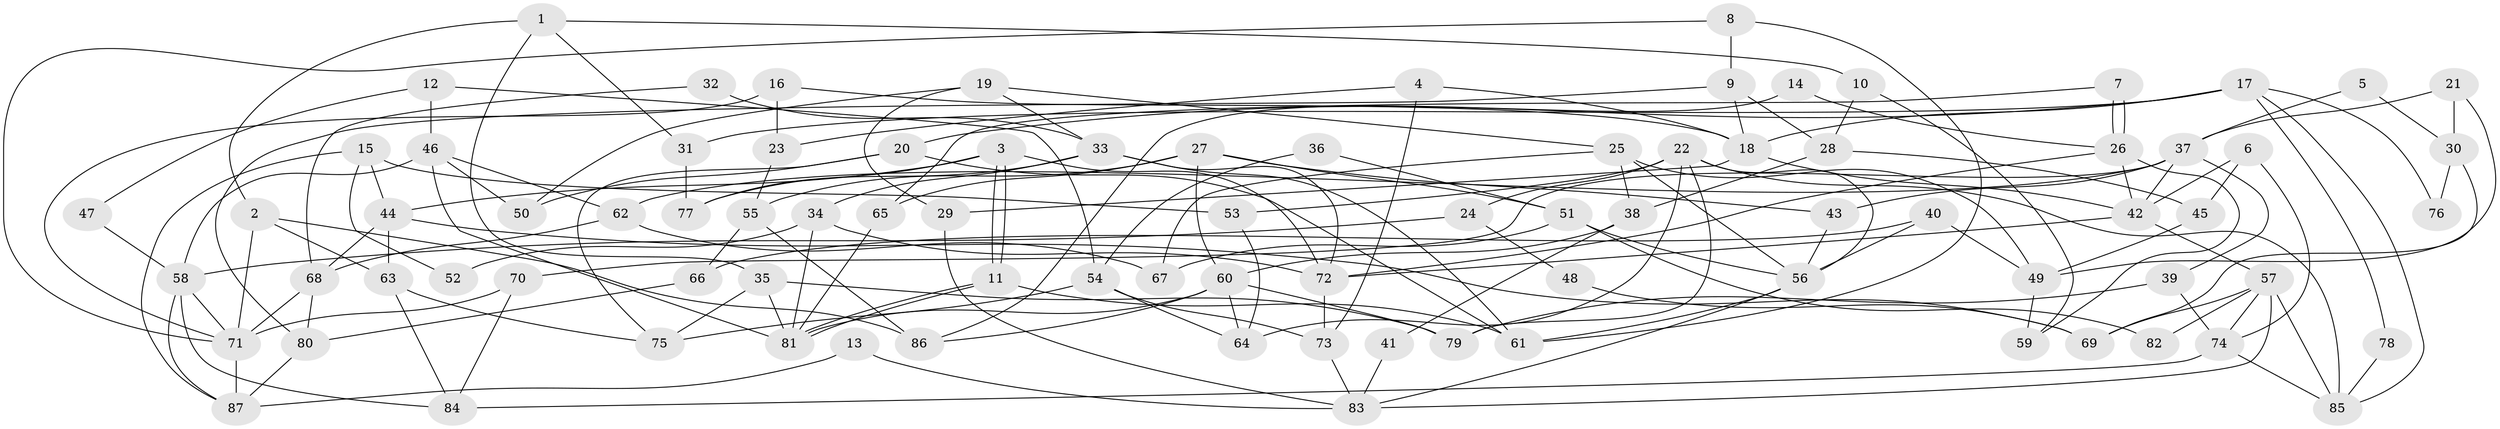 // Generated by graph-tools (version 1.1) at 2025/11/02/27/25 16:11:23]
// undirected, 87 vertices, 174 edges
graph export_dot {
graph [start="1"]
  node [color=gray90,style=filled];
  1;
  2;
  3;
  4;
  5;
  6;
  7;
  8;
  9;
  10;
  11;
  12;
  13;
  14;
  15;
  16;
  17;
  18;
  19;
  20;
  21;
  22;
  23;
  24;
  25;
  26;
  27;
  28;
  29;
  30;
  31;
  32;
  33;
  34;
  35;
  36;
  37;
  38;
  39;
  40;
  41;
  42;
  43;
  44;
  45;
  46;
  47;
  48;
  49;
  50;
  51;
  52;
  53;
  54;
  55;
  56;
  57;
  58;
  59;
  60;
  61;
  62;
  63;
  64;
  65;
  66;
  67;
  68;
  69;
  70;
  71;
  72;
  73;
  74;
  75;
  76;
  77;
  78;
  79;
  80;
  81;
  82;
  83;
  84;
  85;
  86;
  87;
  1 -- 2;
  1 -- 35;
  1 -- 10;
  1 -- 31;
  2 -- 71;
  2 -- 63;
  2 -- 86;
  3 -- 77;
  3 -- 11;
  3 -- 11;
  3 -- 44;
  3 -- 72;
  4 -- 23;
  4 -- 18;
  4 -- 73;
  5 -- 37;
  5 -- 30;
  6 -- 74;
  6 -- 45;
  6 -- 42;
  7 -- 26;
  7 -- 26;
  7 -- 65;
  8 -- 61;
  8 -- 71;
  8 -- 9;
  9 -- 18;
  9 -- 28;
  9 -- 80;
  10 -- 28;
  10 -- 59;
  11 -- 81;
  11 -- 81;
  11 -- 61;
  12 -- 54;
  12 -- 46;
  12 -- 47;
  13 -- 83;
  13 -- 87;
  14 -- 86;
  14 -- 26;
  15 -- 44;
  15 -- 53;
  15 -- 52;
  15 -- 87;
  16 -- 71;
  16 -- 18;
  16 -- 23;
  17 -- 85;
  17 -- 18;
  17 -- 20;
  17 -- 31;
  17 -- 76;
  17 -- 78;
  18 -- 29;
  18 -- 42;
  19 -- 33;
  19 -- 50;
  19 -- 25;
  19 -- 29;
  20 -- 61;
  20 -- 50;
  20 -- 75;
  21 -- 37;
  21 -- 49;
  21 -- 30;
  22 -- 56;
  22 -- 79;
  22 -- 24;
  22 -- 53;
  22 -- 64;
  22 -- 85;
  23 -- 55;
  24 -- 58;
  24 -- 48;
  25 -- 56;
  25 -- 38;
  25 -- 49;
  25 -- 67;
  26 -- 42;
  26 -- 59;
  26 -- 72;
  27 -- 43;
  27 -- 55;
  27 -- 51;
  27 -- 60;
  27 -- 65;
  28 -- 38;
  28 -- 45;
  29 -- 83;
  30 -- 69;
  30 -- 76;
  31 -- 77;
  32 -- 68;
  32 -- 33;
  33 -- 34;
  33 -- 72;
  33 -- 61;
  33 -- 77;
  34 -- 81;
  34 -- 72;
  34 -- 52;
  35 -- 79;
  35 -- 81;
  35 -- 75;
  36 -- 54;
  36 -- 51;
  37 -- 42;
  37 -- 62;
  37 -- 39;
  37 -- 43;
  37 -- 70;
  38 -- 60;
  38 -- 41;
  39 -- 74;
  39 -- 79;
  40 -- 56;
  40 -- 49;
  40 -- 66;
  41 -- 83;
  42 -- 72;
  42 -- 57;
  43 -- 56;
  44 -- 68;
  44 -- 63;
  44 -- 69;
  45 -- 49;
  46 -- 81;
  46 -- 62;
  46 -- 50;
  46 -- 58;
  47 -- 58;
  48 -- 69;
  49 -- 59;
  51 -- 56;
  51 -- 67;
  51 -- 82;
  53 -- 64;
  54 -- 75;
  54 -- 73;
  54 -- 64;
  55 -- 86;
  55 -- 66;
  56 -- 83;
  56 -- 61;
  57 -- 85;
  57 -- 69;
  57 -- 74;
  57 -- 82;
  57 -- 83;
  58 -- 84;
  58 -- 71;
  58 -- 87;
  60 -- 64;
  60 -- 79;
  60 -- 81;
  60 -- 86;
  62 -- 67;
  62 -- 68;
  63 -- 75;
  63 -- 84;
  65 -- 81;
  66 -- 80;
  68 -- 80;
  68 -- 71;
  70 -- 71;
  70 -- 84;
  71 -- 87;
  72 -- 73;
  73 -- 83;
  74 -- 84;
  74 -- 85;
  78 -- 85;
  80 -- 87;
}

